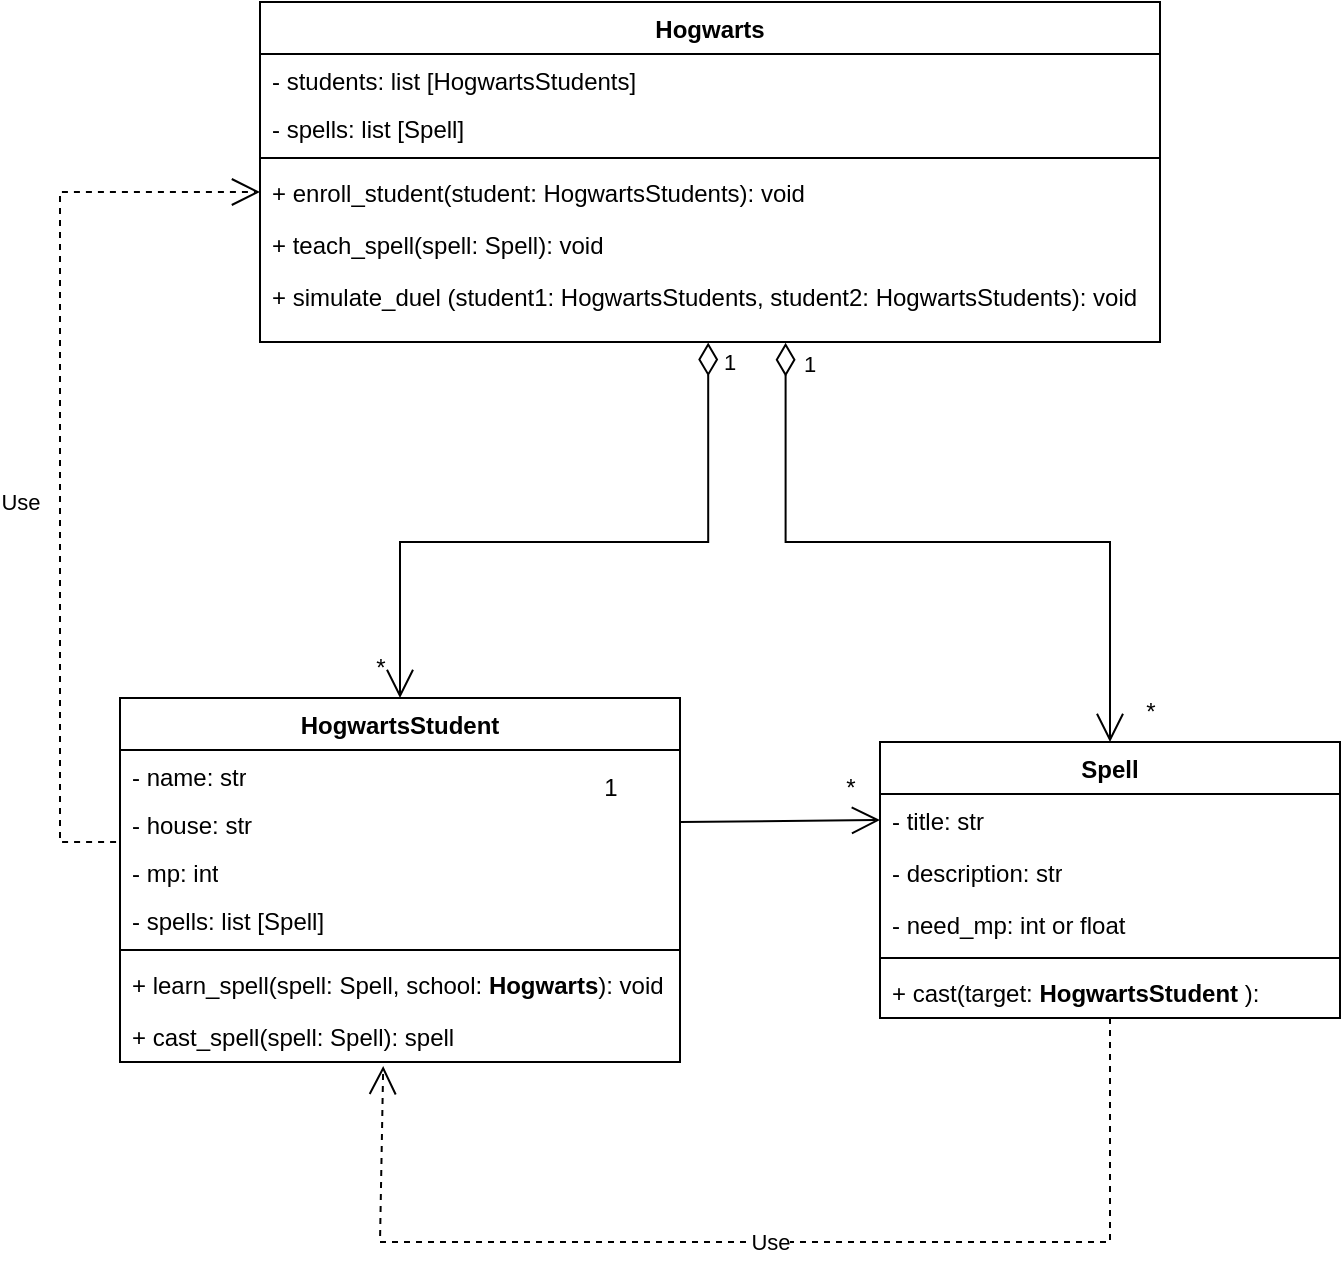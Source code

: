 <mxfile version="26.0.10">
  <diagram name="Страница — 1" id="aP-bYJqyAeypJRkswwu1">
    <mxGraphModel dx="1386" dy="1998" grid="1" gridSize="10" guides="1" tooltips="1" connect="1" arrows="1" fold="1" page="1" pageScale="1" pageWidth="827" pageHeight="1169" math="0" shadow="0">
      <root>
        <mxCell id="0" />
        <mxCell id="1" parent="0" />
        <mxCell id="LRzEMWB-eHPD9QgthW54-1" value="HogwartsStudent" style="swimlane;fontStyle=1;align=center;verticalAlign=top;childLayout=stackLayout;horizontal=1;startSize=26;horizontalStack=0;resizeParent=1;resizeParentMax=0;resizeLast=0;collapsible=1;marginBottom=0;whiteSpace=wrap;html=1;" parent="1" vertex="1">
          <mxGeometry x="70" y="-2" width="280" height="182" as="geometry" />
        </mxCell>
        <mxCell id="LRzEMWB-eHPD9QgthW54-16" value="- name: str" style="text;strokeColor=none;fillColor=none;align=left;verticalAlign=top;spacingLeft=4;spacingRight=4;overflow=hidden;rotatable=0;points=[[0,0.5],[1,0.5]];portConstraint=eastwest;whiteSpace=wrap;html=1;" parent="LRzEMWB-eHPD9QgthW54-1" vertex="1">
          <mxGeometry y="26" width="280" height="24" as="geometry" />
        </mxCell>
        <mxCell id="LRzEMWB-eHPD9QgthW54-2" value="- house: str" style="text;strokeColor=none;fillColor=none;align=left;verticalAlign=top;spacingLeft=4;spacingRight=4;overflow=hidden;rotatable=0;points=[[0,0.5],[1,0.5]];portConstraint=eastwest;whiteSpace=wrap;html=1;" parent="LRzEMWB-eHPD9QgthW54-1" vertex="1">
          <mxGeometry y="50" width="280" height="24" as="geometry" />
        </mxCell>
        <mxCell id="LRzEMWB-eHPD9QgthW54-17" value="- mp: int" style="text;strokeColor=none;fillColor=none;align=left;verticalAlign=top;spacingLeft=4;spacingRight=4;overflow=hidden;rotatable=0;points=[[0,0.5],[1,0.5]];portConstraint=eastwest;whiteSpace=wrap;html=1;" parent="LRzEMWB-eHPD9QgthW54-1" vertex="1">
          <mxGeometry y="74" width="280" height="24" as="geometry" />
        </mxCell>
        <mxCell id="LRzEMWB-eHPD9QgthW54-18" value="- spells: list [Spell]" style="text;strokeColor=none;fillColor=none;align=left;verticalAlign=top;spacingLeft=4;spacingRight=4;overflow=hidden;rotatable=0;points=[[0,0.5],[1,0.5]];portConstraint=eastwest;whiteSpace=wrap;html=1;" parent="LRzEMWB-eHPD9QgthW54-1" vertex="1">
          <mxGeometry y="98" width="280" height="24" as="geometry" />
        </mxCell>
        <mxCell id="LRzEMWB-eHPD9QgthW54-3" value="" style="line;strokeWidth=1;fillColor=none;align=left;verticalAlign=middle;spacingTop=-1;spacingLeft=3;spacingRight=3;rotatable=0;labelPosition=right;points=[];portConstraint=eastwest;strokeColor=inherit;" parent="LRzEMWB-eHPD9QgthW54-1" vertex="1">
          <mxGeometry y="122" width="280" height="8" as="geometry" />
        </mxCell>
        <mxCell id="LRzEMWB-eHPD9QgthW54-4" value="+ learn_spell(spell: Spell, school:&amp;nbsp;&lt;span style=&quot;font-weight: 700; text-align: center;&quot;&gt;Hogwarts&lt;/span&gt;): void" style="text;strokeColor=none;fillColor=none;align=left;verticalAlign=top;spacingLeft=4;spacingRight=4;overflow=hidden;rotatable=0;points=[[0,0.5],[1,0.5]];portConstraint=eastwest;whiteSpace=wrap;html=1;" parent="LRzEMWB-eHPD9QgthW54-1" vertex="1">
          <mxGeometry y="130" width="280" height="26" as="geometry" />
        </mxCell>
        <mxCell id="LRzEMWB-eHPD9QgthW54-19" value="+ cast_spell(spell: Spell): spell" style="text;strokeColor=none;fillColor=none;align=left;verticalAlign=top;spacingLeft=4;spacingRight=4;overflow=hidden;rotatable=0;points=[[0,0.5],[1,0.5]];portConstraint=eastwest;whiteSpace=wrap;html=1;" parent="LRzEMWB-eHPD9QgthW54-1" vertex="1">
          <mxGeometry y="156" width="280" height="26" as="geometry" />
        </mxCell>
        <mxCell id="LRzEMWB-eHPD9QgthW54-5" value="Spell" style="swimlane;fontStyle=1;align=center;verticalAlign=top;childLayout=stackLayout;horizontal=1;startSize=26;horizontalStack=0;resizeParent=1;resizeParentMax=0;resizeLast=0;collapsible=1;marginBottom=0;whiteSpace=wrap;html=1;" parent="1" vertex="1">
          <mxGeometry x="450" y="20" width="230" height="138" as="geometry" />
        </mxCell>
        <mxCell id="LRzEMWB-eHPD9QgthW54-8" value="- title: str" style="text;strokeColor=none;fillColor=none;align=left;verticalAlign=top;spacingLeft=4;spacingRight=4;overflow=hidden;rotatable=0;points=[[0,0.5],[1,0.5]];portConstraint=eastwest;whiteSpace=wrap;html=1;" parent="LRzEMWB-eHPD9QgthW54-5" vertex="1">
          <mxGeometry y="26" width="230" height="26" as="geometry" />
        </mxCell>
        <mxCell id="LRzEMWB-eHPD9QgthW54-6" value="- description: str" style="text;strokeColor=none;fillColor=none;align=left;verticalAlign=top;spacingLeft=4;spacingRight=4;overflow=hidden;rotatable=0;points=[[0,0.5],[1,0.5]];portConstraint=eastwest;whiteSpace=wrap;html=1;" parent="LRzEMWB-eHPD9QgthW54-5" vertex="1">
          <mxGeometry y="52" width="230" height="26" as="geometry" />
        </mxCell>
        <mxCell id="LRzEMWB-eHPD9QgthW54-22" value="- need_mp: int or float" style="text;strokeColor=none;fillColor=none;align=left;verticalAlign=top;spacingLeft=4;spacingRight=4;overflow=hidden;rotatable=0;points=[[0,0.5],[1,0.5]];portConstraint=eastwest;whiteSpace=wrap;html=1;" parent="LRzEMWB-eHPD9QgthW54-5" vertex="1">
          <mxGeometry y="78" width="230" height="26" as="geometry" />
        </mxCell>
        <mxCell id="LRzEMWB-eHPD9QgthW54-7" value="" style="line;strokeWidth=1;fillColor=none;align=left;verticalAlign=middle;spacingTop=-1;spacingLeft=3;spacingRight=3;rotatable=0;labelPosition=right;points=[];portConstraint=eastwest;strokeColor=inherit;" parent="LRzEMWB-eHPD9QgthW54-5" vertex="1">
          <mxGeometry y="104" width="230" height="8" as="geometry" />
        </mxCell>
        <mxCell id="LRzEMWB-eHPD9QgthW54-21" value="+ cast(target:&amp;nbsp;&lt;span style=&quot;font-weight: 700; text-align: center;&quot;&gt;HogwartsStudent&lt;/span&gt;&amp;nbsp;):" style="text;strokeColor=none;fillColor=none;align=left;verticalAlign=top;spacingLeft=4;spacingRight=4;overflow=hidden;rotatable=0;points=[[0,0.5],[1,0.5]];portConstraint=eastwest;whiteSpace=wrap;html=1;" parent="LRzEMWB-eHPD9QgthW54-5" vertex="1">
          <mxGeometry y="112" width="230" height="26" as="geometry" />
        </mxCell>
        <mxCell id="LRzEMWB-eHPD9QgthW54-25" value="Hogwarts" style="swimlane;fontStyle=1;align=center;verticalAlign=top;childLayout=stackLayout;horizontal=1;startSize=26;horizontalStack=0;resizeParent=1;resizeParentMax=0;resizeLast=0;collapsible=1;marginBottom=0;whiteSpace=wrap;html=1;" parent="1" vertex="1">
          <mxGeometry x="140" y="-350" width="450" height="170" as="geometry" />
        </mxCell>
        <mxCell id="LRzEMWB-eHPD9QgthW54-26" value="- students: list [HogwartsStudents]" style="text;strokeColor=none;fillColor=none;align=left;verticalAlign=top;spacingLeft=4;spacingRight=4;overflow=hidden;rotatable=0;points=[[0,0.5],[1,0.5]];portConstraint=eastwest;whiteSpace=wrap;html=1;" parent="LRzEMWB-eHPD9QgthW54-25" vertex="1">
          <mxGeometry y="26" width="450" height="24" as="geometry" />
        </mxCell>
        <mxCell id="LRzEMWB-eHPD9QgthW54-27" value="- spells: list [Spell]" style="text;strokeColor=none;fillColor=none;align=left;verticalAlign=top;spacingLeft=4;spacingRight=4;overflow=hidden;rotatable=0;points=[[0,0.5],[1,0.5]];portConstraint=eastwest;whiteSpace=wrap;html=1;" parent="LRzEMWB-eHPD9QgthW54-25" vertex="1">
          <mxGeometry y="50" width="450" height="24" as="geometry" />
        </mxCell>
        <mxCell id="LRzEMWB-eHPD9QgthW54-30" value="" style="line;strokeWidth=1;fillColor=none;align=left;verticalAlign=middle;spacingTop=-1;spacingLeft=3;spacingRight=3;rotatable=0;labelPosition=right;points=[];portConstraint=eastwest;strokeColor=inherit;" parent="LRzEMWB-eHPD9QgthW54-25" vertex="1">
          <mxGeometry y="74" width="450" height="8" as="geometry" />
        </mxCell>
        <mxCell id="LRzEMWB-eHPD9QgthW54-31" value="+ enroll_student(student: HogwartsStudents): void" style="text;strokeColor=none;fillColor=none;align=left;verticalAlign=top;spacingLeft=4;spacingRight=4;overflow=hidden;rotatable=0;points=[[0,0.5],[1,0.5]];portConstraint=eastwest;whiteSpace=wrap;html=1;" parent="LRzEMWB-eHPD9QgthW54-25" vertex="1">
          <mxGeometry y="82" width="450" height="26" as="geometry" />
        </mxCell>
        <mxCell id="LRzEMWB-eHPD9QgthW54-32" value="+ teach_spell(spell: Spell): void" style="text;strokeColor=none;fillColor=none;align=left;verticalAlign=top;spacingLeft=4;spacingRight=4;overflow=hidden;rotatable=0;points=[[0,0.5],[1,0.5]];portConstraint=eastwest;whiteSpace=wrap;html=1;" parent="LRzEMWB-eHPD9QgthW54-25" vertex="1">
          <mxGeometry y="108" width="450" height="26" as="geometry" />
        </mxCell>
        <mxCell id="LRzEMWB-eHPD9QgthW54-33" value="+ simulate_duel (student1: HogwartsStudents, student2: HogwartsStudents): void" style="text;strokeColor=none;fillColor=none;align=left;verticalAlign=top;spacingLeft=4;spacingRight=4;overflow=hidden;rotatable=0;points=[[0,0.5],[1,0.5]];portConstraint=eastwest;whiteSpace=wrap;html=1;" parent="LRzEMWB-eHPD9QgthW54-25" vertex="1">
          <mxGeometry y="134" width="450" height="36" as="geometry" />
        </mxCell>
        <mxCell id="dbOP2Q3SnsdJvqNSVdS8-4" value="1" style="endArrow=open;html=1;endSize=12;startArrow=diamondThin;startSize=14;startFill=0;edgeStyle=orthogonalEdgeStyle;align=left;verticalAlign=bottom;rounded=0;exitX=0.498;exitY=1.006;exitDx=0;exitDy=0;exitPerimeter=0;entryX=0.5;entryY=0;entryDx=0;entryDy=0;" edge="1" parent="1" source="LRzEMWB-eHPD9QgthW54-33" target="LRzEMWB-eHPD9QgthW54-1">
          <mxGeometry x="-0.889" y="6" relative="1" as="geometry">
            <mxPoint x="280" y="-120" as="sourcePoint" />
            <mxPoint x="440" y="-120" as="targetPoint" />
            <Array as="points">
              <mxPoint x="364" y="-80" />
              <mxPoint x="210" y="-80" />
            </Array>
            <mxPoint as="offset" />
          </mxGeometry>
        </mxCell>
        <mxCell id="dbOP2Q3SnsdJvqNSVdS8-5" value="1" style="endArrow=open;html=1;endSize=12;startArrow=diamondThin;startSize=14;startFill=0;edgeStyle=orthogonalEdgeStyle;align=left;verticalAlign=bottom;rounded=0;exitX=0.584;exitY=1.011;exitDx=0;exitDy=0;exitPerimeter=0;entryX=0.5;entryY=0;entryDx=0;entryDy=0;" edge="1" parent="1" source="LRzEMWB-eHPD9QgthW54-33" target="LRzEMWB-eHPD9QgthW54-5">
          <mxGeometry x="-0.892" y="7" relative="1" as="geometry">
            <mxPoint x="260" y="-140" as="sourcePoint" />
            <mxPoint x="420" y="-140" as="targetPoint" />
            <mxPoint as="offset" />
          </mxGeometry>
        </mxCell>
        <mxCell id="dbOP2Q3SnsdJvqNSVdS8-7" value="Use" style="endArrow=open;endSize=12;dashed=1;html=1;rounded=0;entryX=0.47;entryY=1.077;entryDx=0;entryDy=0;entryPerimeter=0;" edge="1" parent="1" source="LRzEMWB-eHPD9QgthW54-21" target="LRzEMWB-eHPD9QgthW54-19">
          <mxGeometry width="160" relative="1" as="geometry">
            <mxPoint x="470" y="210" as="sourcePoint" />
            <mxPoint x="800" y="-60" as="targetPoint" />
            <Array as="points">
              <mxPoint x="565" y="270" />
              <mxPoint x="370" y="270" />
              <mxPoint x="200" y="270" />
            </Array>
          </mxGeometry>
        </mxCell>
        <mxCell id="dbOP2Q3SnsdJvqNSVdS8-8" value="" style="endArrow=open;endFill=1;endSize=12;html=1;rounded=0;exitX=1;exitY=0.5;exitDx=0;exitDy=0;entryX=0;entryY=0.5;entryDx=0;entryDy=0;" edge="1" parent="1" source="LRzEMWB-eHPD9QgthW54-2" target="LRzEMWB-eHPD9QgthW54-8">
          <mxGeometry width="160" relative="1" as="geometry">
            <mxPoint x="640" y="-10" as="sourcePoint" />
            <mxPoint x="800" y="-10" as="targetPoint" />
          </mxGeometry>
        </mxCell>
        <mxCell id="dbOP2Q3SnsdJvqNSVdS8-9" value="*" style="text;html=1;align=center;verticalAlign=middle;resizable=0;points=[];autosize=1;strokeColor=none;fillColor=none;" vertex="1" parent="1">
          <mxGeometry x="570" y="-10" width="30" height="30" as="geometry" />
        </mxCell>
        <mxCell id="dbOP2Q3SnsdJvqNSVdS8-10" value="*" style="text;html=1;align=center;verticalAlign=middle;resizable=0;points=[];autosize=1;strokeColor=none;fillColor=none;" vertex="1" parent="1">
          <mxGeometry x="185" y="-32" width="30" height="30" as="geometry" />
        </mxCell>
        <mxCell id="dbOP2Q3SnsdJvqNSVdS8-11" value="*" style="text;html=1;align=center;verticalAlign=middle;resizable=0;points=[];autosize=1;strokeColor=none;fillColor=none;" vertex="1" parent="1">
          <mxGeometry x="420" y="28" width="30" height="30" as="geometry" />
        </mxCell>
        <mxCell id="dbOP2Q3SnsdJvqNSVdS8-12" value="1" style="text;html=1;align=center;verticalAlign=middle;resizable=0;points=[];autosize=1;strokeColor=none;fillColor=none;" vertex="1" parent="1">
          <mxGeometry x="300" y="28" width="30" height="30" as="geometry" />
        </mxCell>
        <mxCell id="dbOP2Q3SnsdJvqNSVdS8-13" value="Use" style="endArrow=open;endSize=12;dashed=1;html=1;rounded=0;exitX=-0.007;exitY=-0.083;exitDx=0;exitDy=0;exitPerimeter=0;entryX=0;entryY=0.5;entryDx=0;entryDy=0;" edge="1" parent="1" source="LRzEMWB-eHPD9QgthW54-17" target="LRzEMWB-eHPD9QgthW54-31">
          <mxGeometry x="-0.126" y="20" width="160" relative="1" as="geometry">
            <mxPoint x="20" y="80" as="sourcePoint" />
            <mxPoint x="20" y="-250" as="targetPoint" />
            <Array as="points">
              <mxPoint x="40" y="70" />
              <mxPoint x="40" y="-140" />
              <mxPoint x="40" y="-255" />
            </Array>
            <mxPoint as="offset" />
          </mxGeometry>
        </mxCell>
      </root>
    </mxGraphModel>
  </diagram>
</mxfile>

